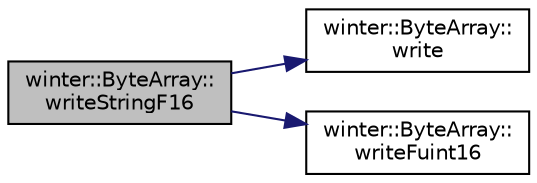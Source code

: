 digraph "winter::ByteArray::writeStringF16"
{
 // LATEX_PDF_SIZE
  edge [fontname="Helvetica",fontsize="10",labelfontname="Helvetica",labelfontsize="10"];
  node [fontname="Helvetica",fontsize="10",shape=record];
  rankdir="LR";
  Node1 [label="winter::ByteArray::\lwriteStringF16",height=0.2,width=0.4,color="black", fillcolor="grey75", style="filled", fontcolor="black",tooltip="写入std::string类型的数据,用uint16_t作为长度类型"];
  Node1 -> Node2 [color="midnightblue",fontsize="10",style="solid",fontname="Helvetica"];
  Node2 [label="winter::ByteArray::\lwrite",height=0.2,width=0.4,color="black", fillcolor="white", style="filled",URL="$classwinter_1_1ByteArray.html#a987e221506a9f6368785f940abea9540",tooltip="写入size长度的数据"];
  Node1 -> Node3 [color="midnightblue",fontsize="10",style="solid",fontname="Helvetica"];
  Node3 [label="winter::ByteArray::\lwriteFuint16",height=0.2,width=0.4,color="black", fillcolor="white", style="filled",URL="$classwinter_1_1ByteArray.html#a17b8fde9c084486628f06c1d6adc6a00",tooltip="写入固定长度uint16_t类型的数据(大端/小端)"];
}
